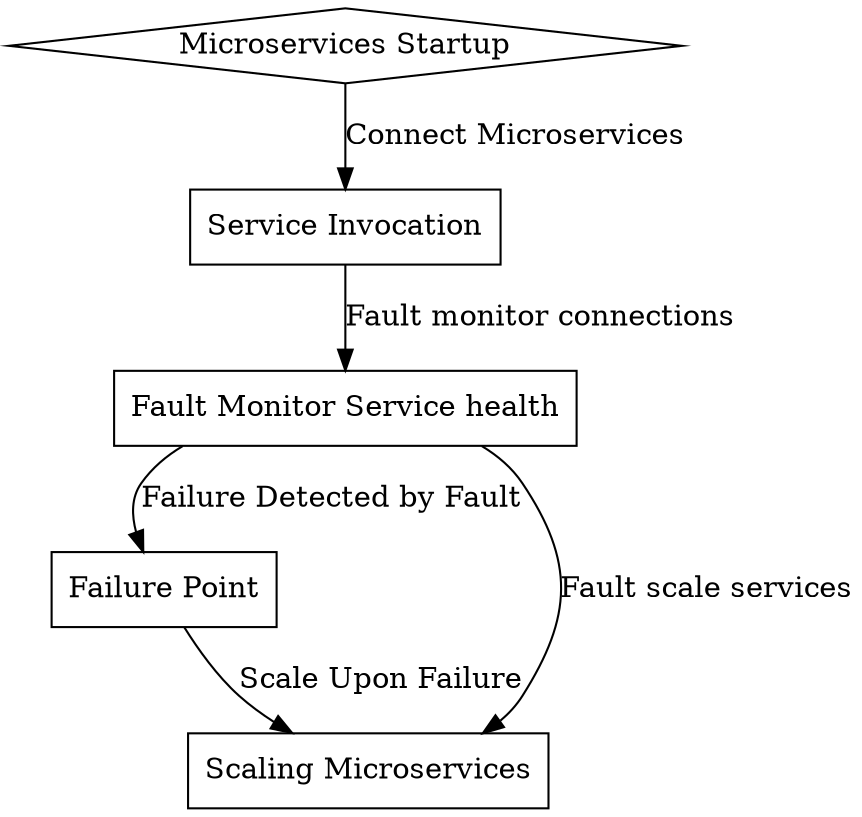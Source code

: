 digraph micro_services {
    rankdir=TB; 
    start [shape = diamond, label = "Microservices Startup"];
    invocation [shape = box, label = "Service Invocation"];
    failure [shape = box, label = "Failure Point"];
    monitoring [shape = box, label = "Fault Monitor Service health"];
    scaling [shape = box, label = "Scaling Microservices"];
    
    start -> invocation [label = "Connect Microservices"];
    invocation -> monitoring [label = "Fault monitor connections"];
    monitoring -> scaling [label = "Fault scale services"];
    monitoring -> failure [label = "Failure Detected by Fault"];
    failure -> scaling [label = "Scale Upon Failure"];
}
